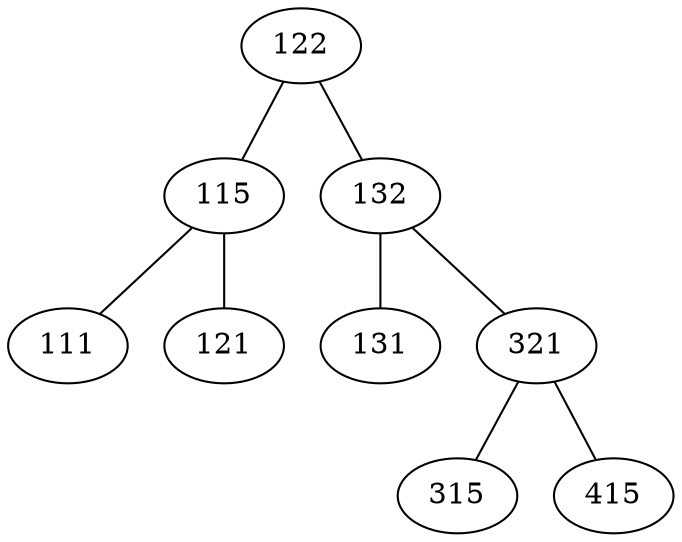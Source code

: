 graph Courses {
	122
	122 -- 115
	122 -- 132
	115
	115 -- 111
	115 -- 121
	111
	121
	132
	132 -- 131
	132 -- 321
	131
	321
	321 -- 315
	321 -- 415
	315
	415
}

